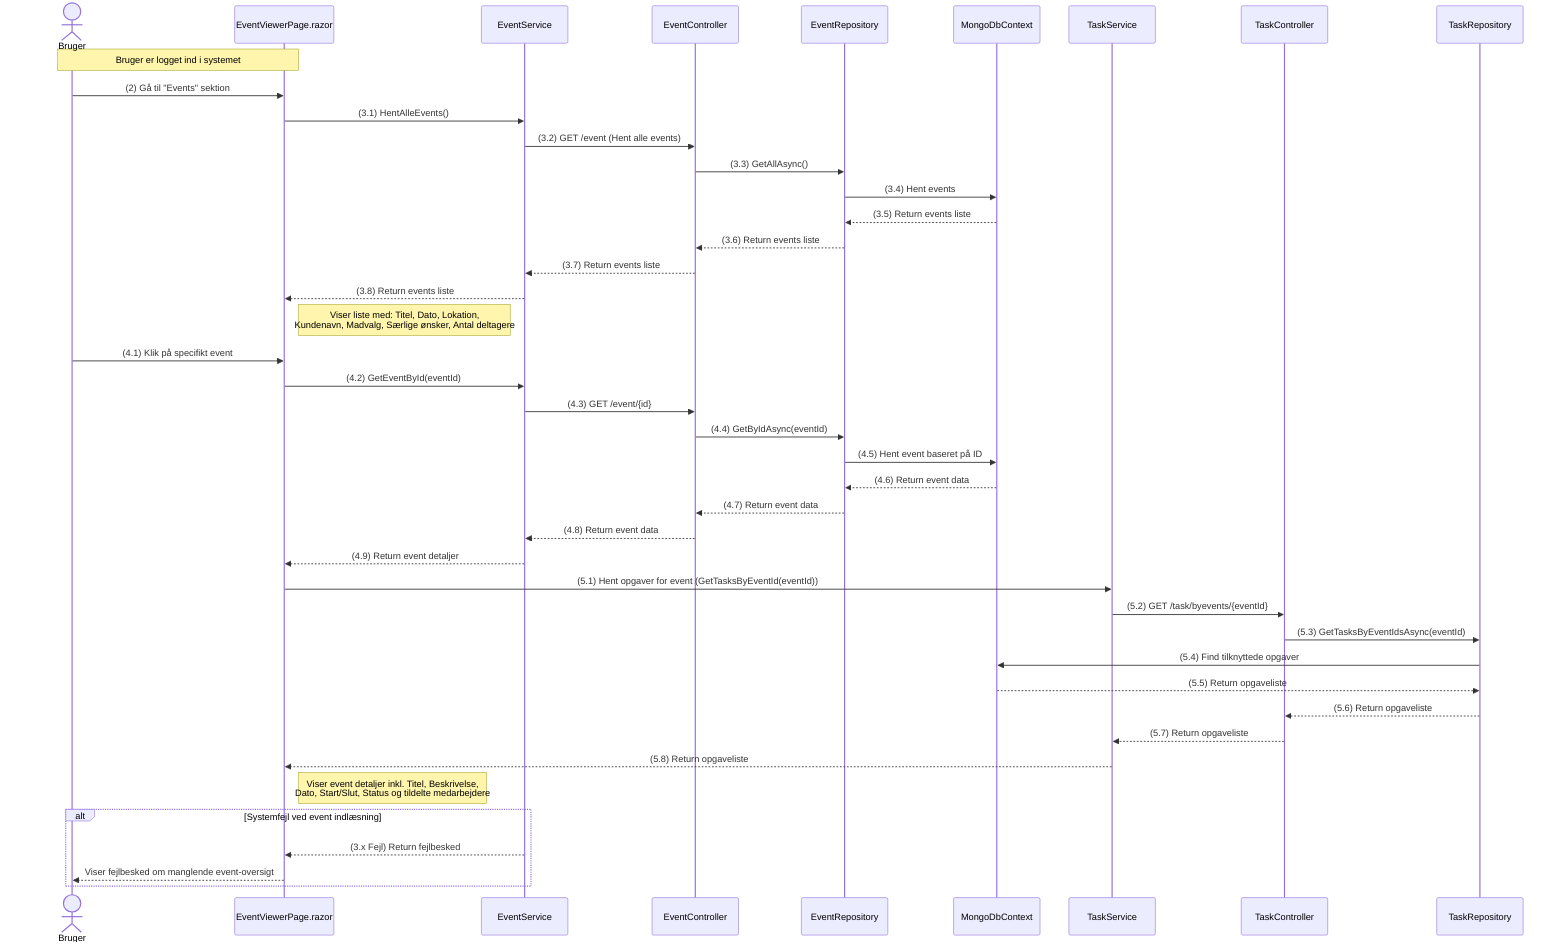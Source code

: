sequenceDiagram
    actor Bruger as Bruger
    participant EV as EventViewerPage.razor
    participant ES as EventService
    participant ECon as EventController
    participant ERepo as EventRepository
    participant DB as MongoDbContext
    participant TS as TaskService
    participant TCon as TaskController
    participant TRepo as TaskRepository

    %% Forudsætning
    Note over Bruger,EV: Bruger er logget ind i systemet

    %% 2. Bruger navigerer til Events
    Bruger->>EV: (2) Gå til "Events" sektion

    %% 3. Systemet indlæser events
    EV->>ES: (3.1) HentAlleEvents()
    ES->>ECon: (3.2) GET /event (Hent alle events)
    ECon->>ERepo: (3.3) GetAllAsync()
    ERepo->>DB: (3.4) Hent events
    DB-->>ERepo: (3.5) Return events liste
    ERepo-->>ECon: (3.6) Return events liste
    ECon-->>ES: (3.7) Return events liste
    ES-->>EV: (3.8) Return events liste

    Note right of EV: Viser liste med: Titel, Dato, Lokation,<br/>Kundenavn, Madvalg, Særlige ønsker, Antal deltagere

    %% 4. Brugeren vælger specifikt event
    Bruger->>EV: (4.1) Klik på specifikt event
    EV->>ES: (4.2) GetEventById(eventId)
    ES->>ECon: (4.3) GET /event/{id}
    ECon->>ERepo: (4.4) GetByIdAsync(eventId)
    ERepo->>DB: (4.5) Hent event baseret på ID
    DB-->>ERepo: (4.6) Return event data
    ERepo-->>ECon: (4.7) Return event data
    ECon-->>ES: (4.8) Return event data
    ES-->>EV: (4.9) Return event detaljer

    %% 5. Systemet viser event detaljer og tilknyttede opgaver (5.1, 5.2 osv.)
    EV->>TS: (5.1) Hent opgaver for event (GetTasksByEventId(eventId))
    TS->>TCon: (5.2) GET /task/byevents/{eventId}
    TCon->>TRepo: (5.3) GetTasksByEventIdsAsync(eventId)
    TRepo->>DB: (5.4) Find tilknyttede opgaver
    DB-->>TRepo: (5.5) Return opgaveliste
    TRepo-->>TCon: (5.6) Return opgaveliste
    TCon-->>TS: (5.7) Return opgaveliste
    TS-->>EV: (5.8) Return opgaveliste

    Note right of EV: Viser event detaljer inkl. Titel, Beskrivelse,<br/>Dato, Start/Slut, Status og tildelte medarbejdere

    %% Undtagelsesflow: Systemet kan ikke indlæse events (fx 3.x fejl)
    alt Systemfejl ved event indlæsning
        ES-->>EV: (3.x Fejl) Return fejlbesked
        EV-->>Bruger: Viser fejlbesked om manglende event-oversigt
    end